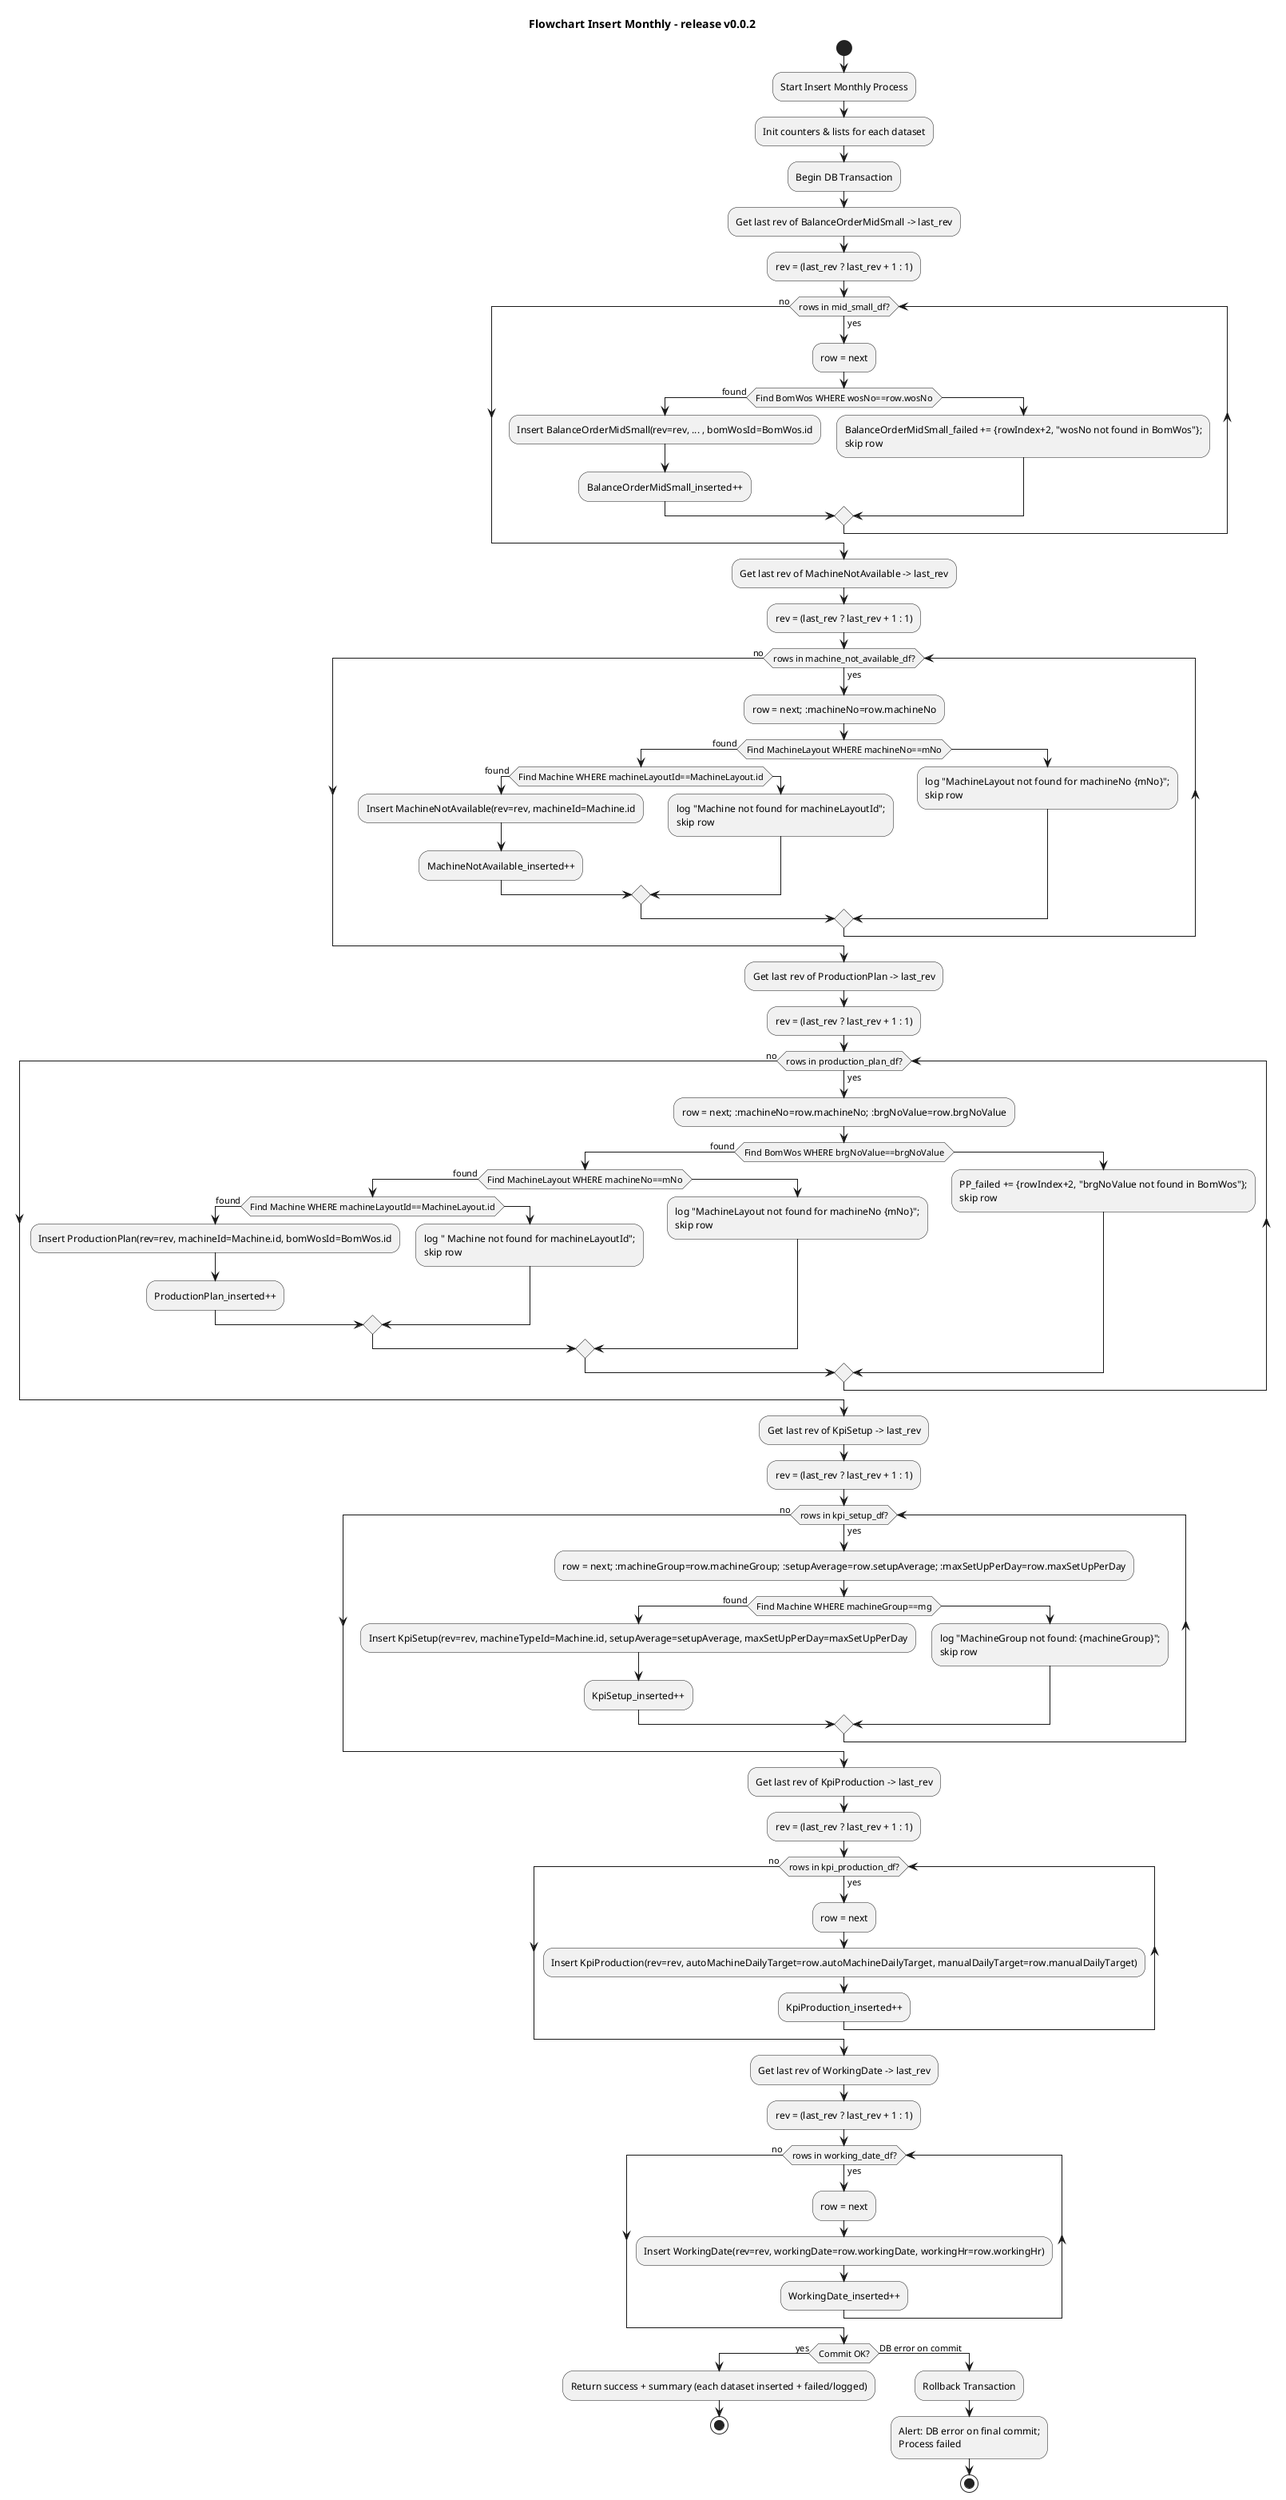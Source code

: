 @startuml
title Flowchart Insert Monthly - release v0.0.2

start
:Start Insert Monthly Process;
:Init counters & lists for each dataset;

:Begin DB Transaction;

' ================= BalanceOrderMidSmall =================
:Get last rev of BalanceOrderMidSmall -> last_rev;
:rev = (last_rev ? last_rev + 1 : 1);

while (rows in mid_small_df?) is (yes)
  :row = next;
  if (Find BomWos WHERE wosNo==row.wosNo) then (found)
    :Insert BalanceOrderMidSmall(rev=rev, ... , bomWosId=BomWos.id;
    :BalanceOrderMidSmall_inserted++;
  else
    :BalanceOrderMidSmall_failed += {rowIndex+2, "wosNo not found in BomWos"};\nskip row;
  endif
endwhile (no)

' ================= MachineNotAvailable =================
:Get last rev of MachineNotAvailable -> last_rev;
:rev = (last_rev ? last_rev + 1 : 1);

while (rows in machine_not_available_df?) is (yes)
  :row = next; :machineNo=row.machineNo;
  if (Find MachineLayout WHERE machineNo==mNo) then (found)
    if (Find Machine WHERE machineLayoutId==MachineLayout.id) then (found)
      :Insert MachineNotAvailable(rev=rev, machineId=Machine.id;
      :MachineNotAvailable_inserted++;
    else
      :log "Machine not found for machineLayoutId";\nskip row;
    endif
  else
    :log "MachineLayout not found for machineNo {mNo}";\nskip row;
  endif
endwhile (no)

' ================= ProductionPlan =================
:Get last rev of ProductionPlan -> last_rev;
:rev = (last_rev ? last_rev + 1 : 1);

while (rows in production_plan_df?) is (yes)
  :row = next; :machineNo=row.machineNo; :brgNoValue=row.brgNoValue;

  if (Find BomWos WHERE brgNoValue==brgNoValue) then (found)
    if (Find MachineLayout WHERE machineNo==mNo) then (found)
      if (Find Machine WHERE machineLayoutId==MachineLayout.id) then (found)
        :Insert ProductionPlan(rev=rev, machineId=Machine.id, bomWosId=BomWos.id;
        :ProductionPlan_inserted++;
      else
        :log " Machine not found for machineLayoutId";\nskip row;
      endif
    else
      :log "MachineLayout not found for machineNo {mNo}";\nskip row;
    endif
  else
    :PP_failed += {rowIndex+2, "brgNoValue not found in BomWos"};\nskip row;
  endif
endwhile (no)

' ================= KpiSetup =================
:Get last rev of KpiSetup -> last_rev;
:rev = (last_rev ? last_rev + 1 : 1);

while (rows in kpi_setup_df?) is (yes)
  :row = next; :machineGroup=row.machineGroup; :setupAverage=row.setupAverage; :maxSetUpPerDay=row.maxSetUpPerDay;
  if (Find Machine WHERE machineGroup==mg) then (found)
    :Insert KpiSetup(rev=rev, machineTypeId=Machine.id, setupAverage=setupAverage, maxSetUpPerDay=maxSetUpPerDay;
    :KpiSetup_inserted++;
  else
    :log "MachineGroup not found: {machineGroup}";\nskip row;
  endif
endwhile (no)

' ================= KpiProduction =================
:Get last rev of KpiProduction -> last_rev;
:rev = (last_rev ? last_rev + 1 : 1);

while (rows in kpi_production_df?) is (yes)
  :row = next;
  :Insert KpiProduction(rev=rev, autoMachineDailyTarget=row.autoMachineDailyTarget, manualDailyTarget=row.manualDailyTarget);
  :KpiProduction_inserted++;
endwhile (no)

' ================= WorkingDate =================
:Get last rev of WorkingDate -> last_rev;
:rev = (last_rev ? last_rev + 1 : 1);

while (rows in working_date_df?) is (yes)
  :row = next;
  :Insert WorkingDate(rev=rev, workingDate=row.workingDate, workingHr=row.workingHr);
  :WorkingDate_inserted++;
endwhile (no)

' ================= Final Commit =================
if (Commit OK?) then (yes)
  :Return success + summary (each dataset inserted + failed/logged);
  stop
else (DB error on commit)
  :Rollback Transaction;
  :Alert: DB error on final commit;\nProcess failed;
  stop
endif
@enduml
